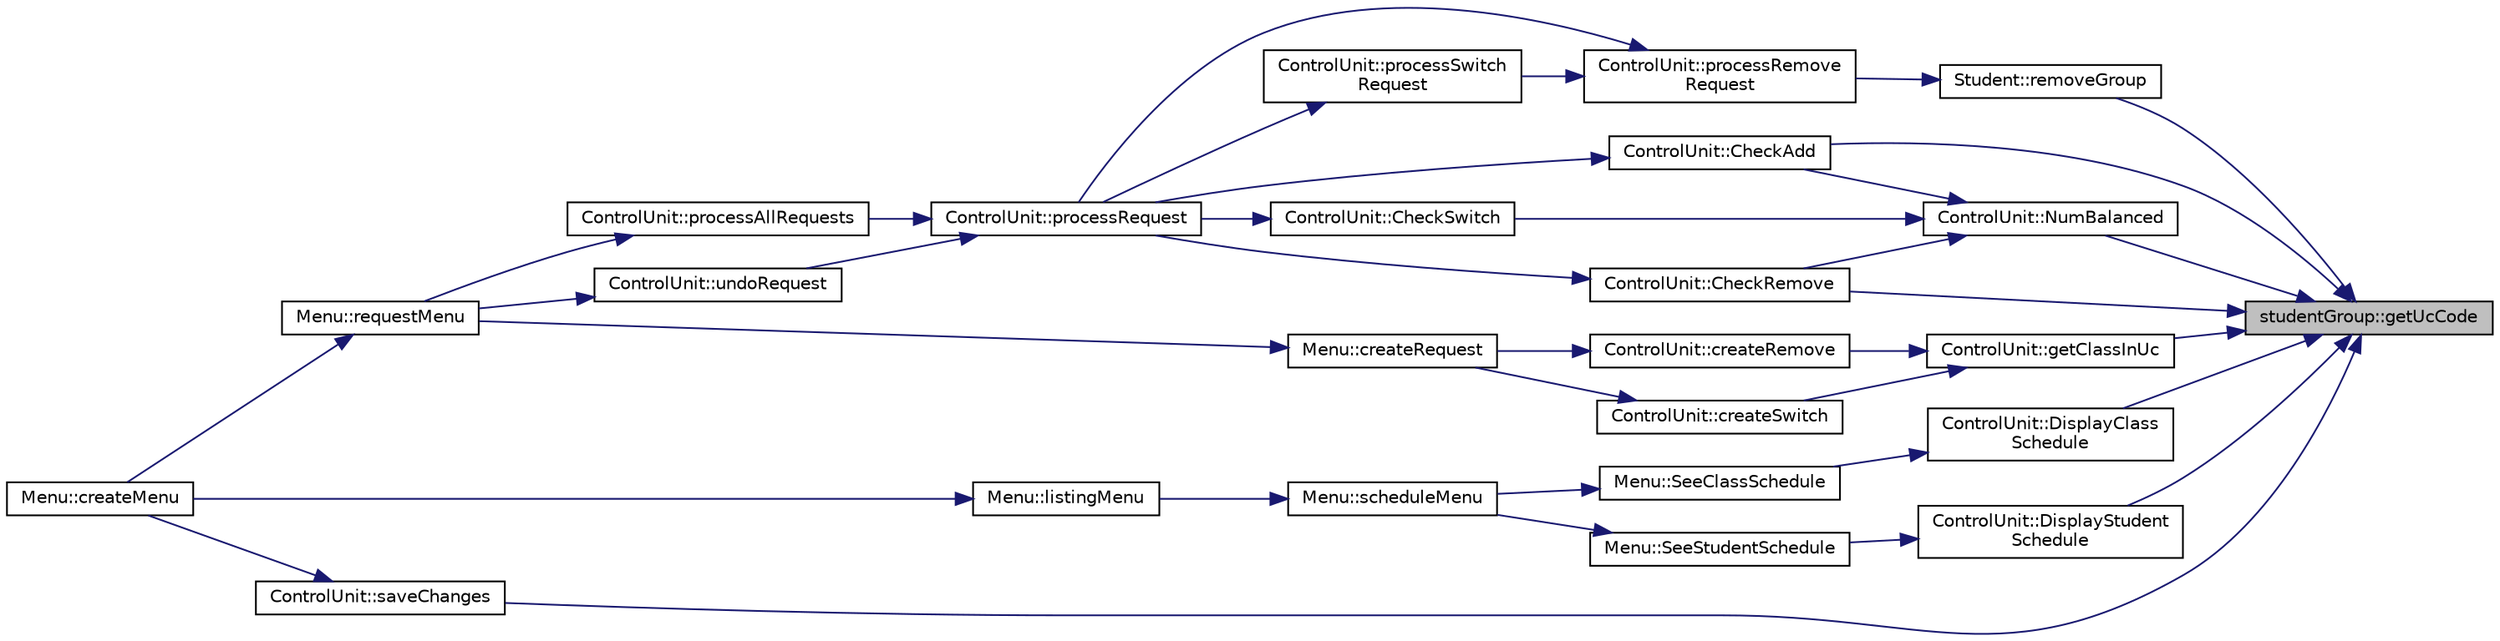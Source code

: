 digraph "studentGroup::getUcCode"
{
 // LATEX_PDF_SIZE
  edge [fontname="Helvetica",fontsize="10",labelfontname="Helvetica",labelfontsize="10"];
  node [fontname="Helvetica",fontsize="10",shape=record];
  rankdir="RL";
  Node1 [label="studentGroup::getUcCode",height=0.2,width=0.4,color="black", fillcolor="grey75", style="filled", fontcolor="black",tooltip="Gets the course code."];
  Node1 -> Node2 [dir="back",color="midnightblue",fontsize="10",style="solid"];
  Node2 [label="ControlUnit::CheckAdd",height=0.2,width=0.4,color="black", fillcolor="white", style="filled",URL="$class_control_unit.html#aee98b9c11d79c8b97421631c38d146ba",tooltip="Checks if the request is possible."];
  Node2 -> Node3 [dir="back",color="midnightblue",fontsize="10",style="solid"];
  Node3 [label="ControlUnit::processRequest",height=0.2,width=0.4,color="black", fillcolor="white", style="filled",URL="$class_control_unit.html#a2924882271e16a46a93b019ba709bf66",tooltip="Processes a request."];
  Node3 -> Node4 [dir="back",color="midnightblue",fontsize="10",style="solid"];
  Node4 [label="ControlUnit::processAllRequests",height=0.2,width=0.4,color="black", fillcolor="white", style="filled",URL="$class_control_unit.html#ab0d8364a1205dd97ce8e23246c92c79a",tooltip="Processes all the requests awaiting to be processed."];
  Node4 -> Node5 [dir="back",color="midnightblue",fontsize="10",style="solid"];
  Node5 [label="Menu::requestMenu",height=0.2,width=0.4,color="black", fillcolor="white", style="filled",URL="$class_menu.html#a487b6f5a08f24a82956d18e9206ce605",tooltip="Enters the request menu, which allows the user to create, delete and manage requests."];
  Node5 -> Node6 [dir="back",color="midnightblue",fontsize="10",style="solid"];
  Node6 [label="Menu::createMenu",height=0.2,width=0.4,color="black", fillcolor="white", style="filled",URL="$class_menu.html#a4cf70fb5ce8bc6bfcad587d74ff644d4",tooltip="Creates the menu."];
  Node3 -> Node7 [dir="back",color="midnightblue",fontsize="10",style="solid"];
  Node7 [label="ControlUnit::undoRequest",height=0.2,width=0.4,color="black", fillcolor="white", style="filled",URL="$class_control_unit.html#a516424b32fb1e9b17cdd12f797ee784d",tooltip="Undoes the N most recent applied request."];
  Node7 -> Node5 [dir="back",color="midnightblue",fontsize="10",style="solid"];
  Node1 -> Node8 [dir="back",color="midnightblue",fontsize="10",style="solid"];
  Node8 [label="ControlUnit::CheckRemove",height=0.2,width=0.4,color="black", fillcolor="white", style="filled",URL="$class_control_unit.html#ad99952f3adb654a83fc003e9d6eeff8f",tooltip="Checks if the request is possible."];
  Node8 -> Node3 [dir="back",color="midnightblue",fontsize="10",style="solid"];
  Node1 -> Node9 [dir="back",color="midnightblue",fontsize="10",style="solid"];
  Node9 [label="ControlUnit::DisplayClass\lSchedule",height=0.2,width=0.4,color="black", fillcolor="white", style="filled",URL="$class_control_unit.html#a060eca73f85969895ea2a9a8d45c6242",tooltip="Displays the schedule of a class."];
  Node9 -> Node10 [dir="back",color="midnightblue",fontsize="10",style="solid"];
  Node10 [label="Menu::SeeClassSchedule",height=0.2,width=0.4,color="black", fillcolor="white", style="filled",URL="$class_menu.html#ab3a007c897b85519dd6ed6fc895f406d",tooltip="Displays the schedule of a class."];
  Node10 -> Node11 [dir="back",color="midnightblue",fontsize="10",style="solid"];
  Node11 [label="Menu::scheduleMenu",height=0.2,width=0.4,color="black", fillcolor="white", style="filled",URL="$class_menu.html#a8afd5d5427b0c4940fabdf4c7631ddbc",tooltip="Enters the schedule menu, which allows the user to see the schedule for a student or a class."];
  Node11 -> Node12 [dir="back",color="midnightblue",fontsize="10",style="solid"];
  Node12 [label="Menu::listingMenu",height=0.2,width=0.4,color="black", fillcolor="white", style="filled",URL="$class_menu.html#af1ba39157732b6b1015cfe7b5a5c3353",tooltip="Enters the listing menu, which allows the user to list students, see schedules etc."];
  Node12 -> Node6 [dir="back",color="midnightblue",fontsize="10",style="solid"];
  Node1 -> Node13 [dir="back",color="midnightblue",fontsize="10",style="solid"];
  Node13 [label="ControlUnit::DisplayStudent\lSchedule",height=0.2,width=0.4,color="black", fillcolor="white", style="filled",URL="$class_control_unit.html#a5c52dd3a2750f06cb5ade8826f3b81c0",tooltip="Displays the schedule of a student."];
  Node13 -> Node14 [dir="back",color="midnightblue",fontsize="10",style="solid"];
  Node14 [label="Menu::SeeStudentSchedule",height=0.2,width=0.4,color="black", fillcolor="white", style="filled",URL="$class_menu.html#aa9f10ef3509c12ad06b5dd57954d6910",tooltip="Displays the schedule of a student."];
  Node14 -> Node11 [dir="back",color="midnightblue",fontsize="10",style="solid"];
  Node1 -> Node15 [dir="back",color="midnightblue",fontsize="10",style="solid"];
  Node15 [label="ControlUnit::getClassInUc",height=0.2,width=0.4,color="black", fillcolor="white", style="filled",URL="$class_control_unit.html#ad0d79a6b6abb4f167252f203c65ab6dc",tooltip="Gets the class of a student knowing the course."];
  Node15 -> Node16 [dir="back",color="midnightblue",fontsize="10",style="solid"];
  Node16 [label="ControlUnit::createRemove",height=0.2,width=0.4,color="black", fillcolor="white", style="filled",URL="$class_control_unit.html#a754727b2d57e9fc6fa65ec69d236ffe5",tooltip="Creates a request of type remove."];
  Node16 -> Node17 [dir="back",color="midnightblue",fontsize="10",style="solid"];
  Node17 [label="Menu::createRequest",height=0.2,width=0.4,color="black", fillcolor="white", style="filled",URL="$class_menu.html#af9a13a54ee0c86143800abd5cd33b7ef",tooltip="Enters the menu for creating request, allowing users to add, remove or switch classes."];
  Node17 -> Node5 [dir="back",color="midnightblue",fontsize="10",style="solid"];
  Node15 -> Node18 [dir="back",color="midnightblue",fontsize="10",style="solid"];
  Node18 [label="ControlUnit::createSwitch",height=0.2,width=0.4,color="black", fillcolor="white", style="filled",URL="$class_control_unit.html#ad24faea65b96b338b009177f7f3d599f",tooltip="Creates a request of type switch."];
  Node18 -> Node17 [dir="back",color="midnightblue",fontsize="10",style="solid"];
  Node1 -> Node19 [dir="back",color="midnightblue",fontsize="10",style="solid"];
  Node19 [label="ControlUnit::NumBalanced",height=0.2,width=0.4,color="black", fillcolor="white", style="filled",URL="$class_control_unit.html#a21f0f5455651e5704f43a8fb97c36441",tooltip="Checks the balance of the classes."];
  Node19 -> Node2 [dir="back",color="midnightblue",fontsize="10",style="solid"];
  Node19 -> Node8 [dir="back",color="midnightblue",fontsize="10",style="solid"];
  Node19 -> Node20 [dir="back",color="midnightblue",fontsize="10",style="solid"];
  Node20 [label="ControlUnit::CheckSwitch",height=0.2,width=0.4,color="black", fillcolor="white", style="filled",URL="$class_control_unit.html#af5a3f6ddaf797f640f51a718d3d998bf",tooltip="Checks if the request is possible."];
  Node20 -> Node3 [dir="back",color="midnightblue",fontsize="10",style="solid"];
  Node1 -> Node21 [dir="back",color="midnightblue",fontsize="10",style="solid"];
  Node21 [label="Student::removeGroup",height=0.2,width=0.4,color="black", fillcolor="white", style="filled",URL="$class_student.html#a63083726dbf48d8e100c00f404e917b1",tooltip="Removes a class from the student."];
  Node21 -> Node22 [dir="back",color="midnightblue",fontsize="10",style="solid"];
  Node22 [label="ControlUnit::processRemove\lRequest",height=0.2,width=0.4,color="black", fillcolor="white", style="filled",URL="$class_control_unit.html#a44bc485af0cde28556e02a2ba72ba20d",tooltip="Processes a request of type remove."];
  Node22 -> Node3 [dir="back",color="midnightblue",fontsize="10",style="solid"];
  Node22 -> Node23 [dir="back",color="midnightblue",fontsize="10",style="solid"];
  Node23 [label="ControlUnit::processSwitch\lRequest",height=0.2,width=0.4,color="black", fillcolor="white", style="filled",URL="$class_control_unit.html#a9cb160b5255192632fb43668fe8758e4",tooltip="Processes a request of type switch."];
  Node23 -> Node3 [dir="back",color="midnightblue",fontsize="10",style="solid"];
  Node1 -> Node24 [dir="back",color="midnightblue",fontsize="10",style="solid"];
  Node24 [label="ControlUnit::saveChanges",height=0.2,width=0.4,color="black", fillcolor="white", style="filled",URL="$class_control_unit.html#ab4b432f7eadc39d3d6cae8349e56194d",tooltip="Saves the changes made, updating the file students_classes_updated.csv."];
  Node24 -> Node6 [dir="back",color="midnightblue",fontsize="10",style="solid"];
}
